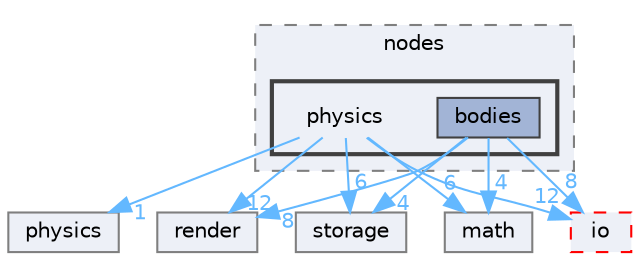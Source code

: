 digraph "src/classes/nodes/physics"
{
 // LATEX_PDF_SIZE
  bgcolor="transparent";
  edge [fontname=Helvetica,fontsize=10,labelfontname=Helvetica,labelfontsize=10];
  node [fontname=Helvetica,fontsize=10,shape=box,height=0.2,width=0.4];
  compound=true
  subgraph clusterdir_27d2482428742dd719ba843f58f9643f {
    graph [ bgcolor="#edf0f7", pencolor="grey50", label="nodes", fontname=Helvetica,fontsize=10 style="filled,dashed", URL="dir_27d2482428742dd719ba843f58f9643f.html",tooltip=""]
  subgraph clusterdir_5f7004c4d7b64413b965d15675669cf1 {
    graph [ bgcolor="#edf0f7", pencolor="grey25", label="", fontname=Helvetica,fontsize=10 style="filled,bold", URL="dir_5f7004c4d7b64413b965d15675669cf1.html",tooltip=""]
    dir_5f7004c4d7b64413b965d15675669cf1 [shape=plaintext, label="physics"];
  dir_fd485f760523b7877acfcfb7d639f80b [label="bodies", fillcolor="#a2b4d6", color="grey25", style="filled", URL="dir_fd485f760523b7877acfcfb7d639f80b.html",tooltip=""];
  }
  }
  dir_452baf35e1d7639c9f2a5ece4ec85855 [label="storage", fillcolor="#edf0f7", color="grey50", style="filled", URL="dir_452baf35e1d7639c9f2a5ece4ec85855.html",tooltip=""];
  dir_8250e12e5a19acb8ece30f1703b6dc16 [label="physics", fillcolor="#edf0f7", color="grey50", style="filled", URL="dir_8250e12e5a19acb8ece30f1703b6dc16.html",tooltip=""];
  dir_ae9a93452e2a84339148a16bcf2eb561 [label="math", fillcolor="#edf0f7", color="grey50", style="filled", URL="dir_ae9a93452e2a84339148a16bcf2eb561.html",tooltip=""];
  dir_c184e51c84f2c3f0345bbc8a0d75d3e1 [label="io", fillcolor="#edf0f7", color="red", style="filled,dashed", URL="dir_c184e51c84f2c3f0345bbc8a0d75d3e1.html",tooltip=""];
  dir_e488ee1cea97fb16abdb5ccc78d2123b [label="render", fillcolor="#edf0f7", color="grey50", style="filled", URL="dir_e488ee1cea97fb16abdb5ccc78d2123b.html",tooltip=""];
  dir_5f7004c4d7b64413b965d15675669cf1->dir_452baf35e1d7639c9f2a5ece4ec85855 [headlabel="6", labeldistance=1.5 headhref="dir_000014_000021.html" href="dir_000014_000021.html" color="steelblue1" fontcolor="steelblue1"];
  dir_5f7004c4d7b64413b965d15675669cf1->dir_8250e12e5a19acb8ece30f1703b6dc16 [headlabel="1", labeldistance=1.5 headhref="dir_000014_000015.html" href="dir_000014_000015.html" color="steelblue1" fontcolor="steelblue1"];
  dir_5f7004c4d7b64413b965d15675669cf1->dir_ae9a93452e2a84339148a16bcf2eb561 [headlabel="6", labeldistance=1.5 headhref="dir_000014_000011.html" href="dir_000014_000011.html" color="steelblue1" fontcolor="steelblue1"];
  dir_5f7004c4d7b64413b965d15675669cf1->dir_c184e51c84f2c3f0345bbc8a0d75d3e1 [headlabel="12", labeldistance=1.5 headhref="dir_000014_000008.html" href="dir_000014_000008.html" color="steelblue1" fontcolor="steelblue1"];
  dir_5f7004c4d7b64413b965d15675669cf1->dir_e488ee1cea97fb16abdb5ccc78d2123b [headlabel="12", labeldistance=1.5 headhref="dir_000014_000017.html" href="dir_000014_000017.html" color="steelblue1" fontcolor="steelblue1"];
  dir_fd485f760523b7877acfcfb7d639f80b->dir_452baf35e1d7639c9f2a5ece4ec85855 [headlabel="4", labeldistance=1.5 headhref="dir_000000_000021.html" href="dir_000000_000021.html" color="steelblue1" fontcolor="steelblue1"];
  dir_fd485f760523b7877acfcfb7d639f80b->dir_ae9a93452e2a84339148a16bcf2eb561 [headlabel="4", labeldistance=1.5 headhref="dir_000000_000011.html" href="dir_000000_000011.html" color="steelblue1" fontcolor="steelblue1"];
  dir_fd485f760523b7877acfcfb7d639f80b->dir_c184e51c84f2c3f0345bbc8a0d75d3e1 [headlabel="8", labeldistance=1.5 headhref="dir_000000_000008.html" href="dir_000000_000008.html" color="steelblue1" fontcolor="steelblue1"];
  dir_fd485f760523b7877acfcfb7d639f80b->dir_e488ee1cea97fb16abdb5ccc78d2123b [headlabel="8", labeldistance=1.5 headhref="dir_000000_000017.html" href="dir_000000_000017.html" color="steelblue1" fontcolor="steelblue1"];
}
